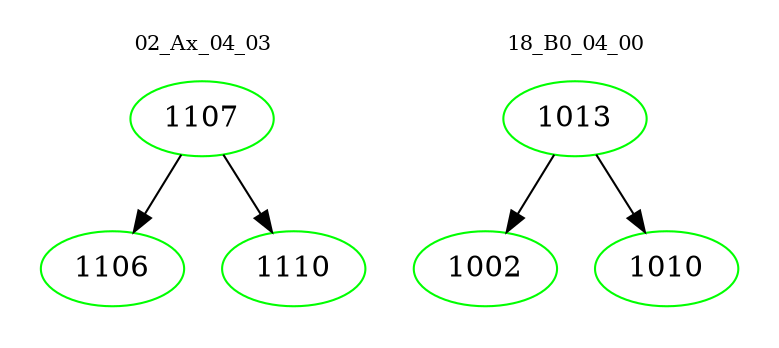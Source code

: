 digraph{
subgraph cluster_0 {
color = white
label = "02_Ax_04_03";
fontsize=10;
T0_1107 [label="1107", color="green"]
T0_1107 -> T0_1106 [color="black"]
T0_1106 [label="1106", color="green"]
T0_1107 -> T0_1110 [color="black"]
T0_1110 [label="1110", color="green"]
}
subgraph cluster_1 {
color = white
label = "18_B0_04_00";
fontsize=10;
T1_1013 [label="1013", color="green"]
T1_1013 -> T1_1002 [color="black"]
T1_1002 [label="1002", color="green"]
T1_1013 -> T1_1010 [color="black"]
T1_1010 [label="1010", color="green"]
}
}
